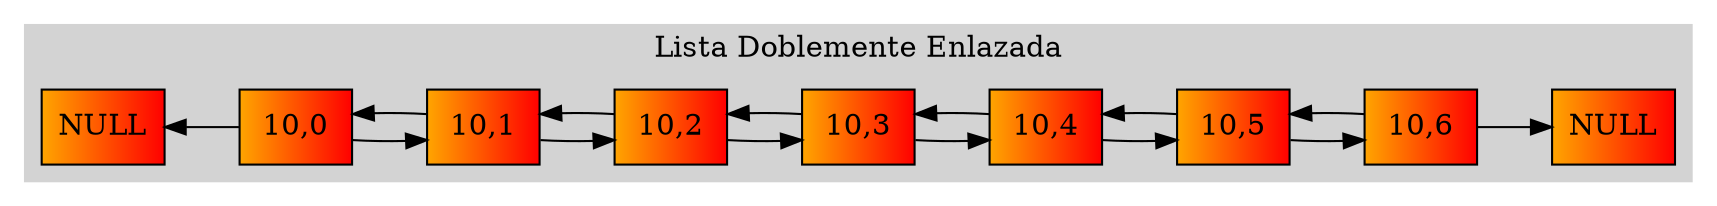 digraph{
rankdir=LR;
subgraph cluster_0{
style=filled;
color = lightgrey;
node[shape=rectangle];
NodoPN[label="NULL"style = filled, fillcolor = "orange:red"];
Nodo10C0[label="10,0"style = filled, fillcolor = "orange:red"];
Nodo10C1[label="10,1"style = filled, fillcolor = "orange:red"];
Nodo10C2[label="10,2"style = filled, fillcolor = "orange:red"];
Nodo10C3[label="10,3"style = filled, fillcolor = "orange:red"];
Nodo10C4[label="10,4"style = filled, fillcolor = "orange:red"];
Nodo10C5[label="10,5"style = filled, fillcolor = "orange:red"];
Nodo10C6[label="10,6"style = filled, fillcolor = "orange:red"];
NodoUN[label="NULL"style = filled, fillcolor = "orange:red"];
NodoPN->Nodo10C0[dir=back];
Nodo10C0->Nodo10C1;
Nodo10C1->Nodo10C0;
Nodo10C1->Nodo10C2;
Nodo10C2->Nodo10C1;
Nodo10C2->Nodo10C3;
Nodo10C3->Nodo10C2;
Nodo10C3->Nodo10C4;
Nodo10C4->Nodo10C3;
Nodo10C4->Nodo10C5;
Nodo10C5->Nodo10C4;
Nodo10C5->Nodo10C6;
Nodo10C6->Nodo10C5;
Nodo10C6->NodoUN;
label = "Lista Doblemente Enlazada";
}
}
